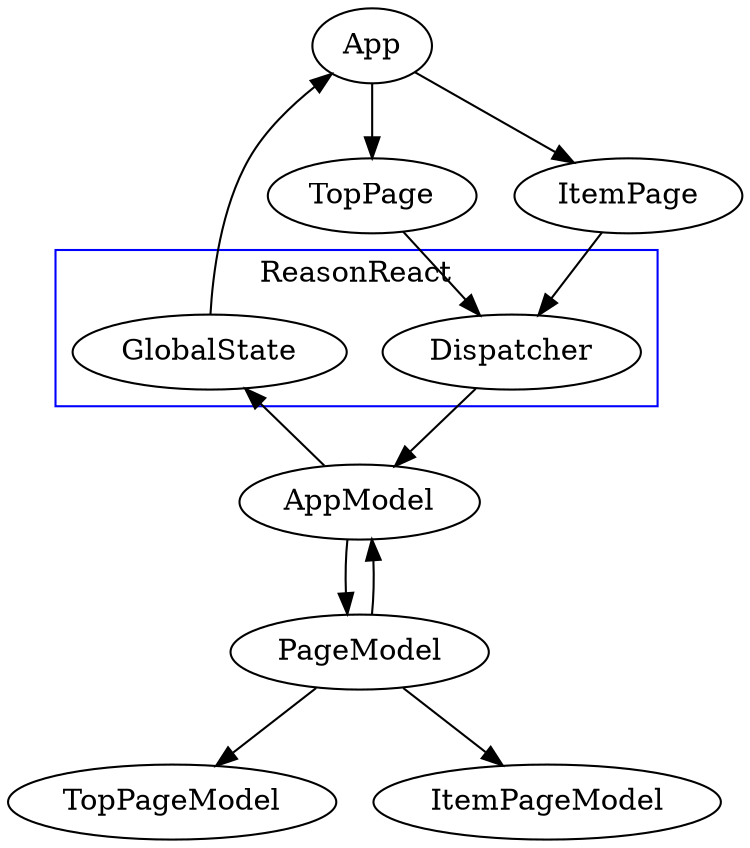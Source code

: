 digraph {
  subgraph cluster_0 {
    label = "ReasonReact";
    color = blue;
    Dispatcher;
    GlobalState;
  }
  App -> TopPage
  App -> ItemPage

  TopPage -> Dispatcher
  ItemPage -> Dispatcher

  Dispatcher -> AppModel

  AppModel -> PageModel
  PageModel -> AppModel

  AppModel -> GlobalState
  GlobalState -> App

  PageModel -> TopPageModel
  PageModel -> ItemPageModel
}
